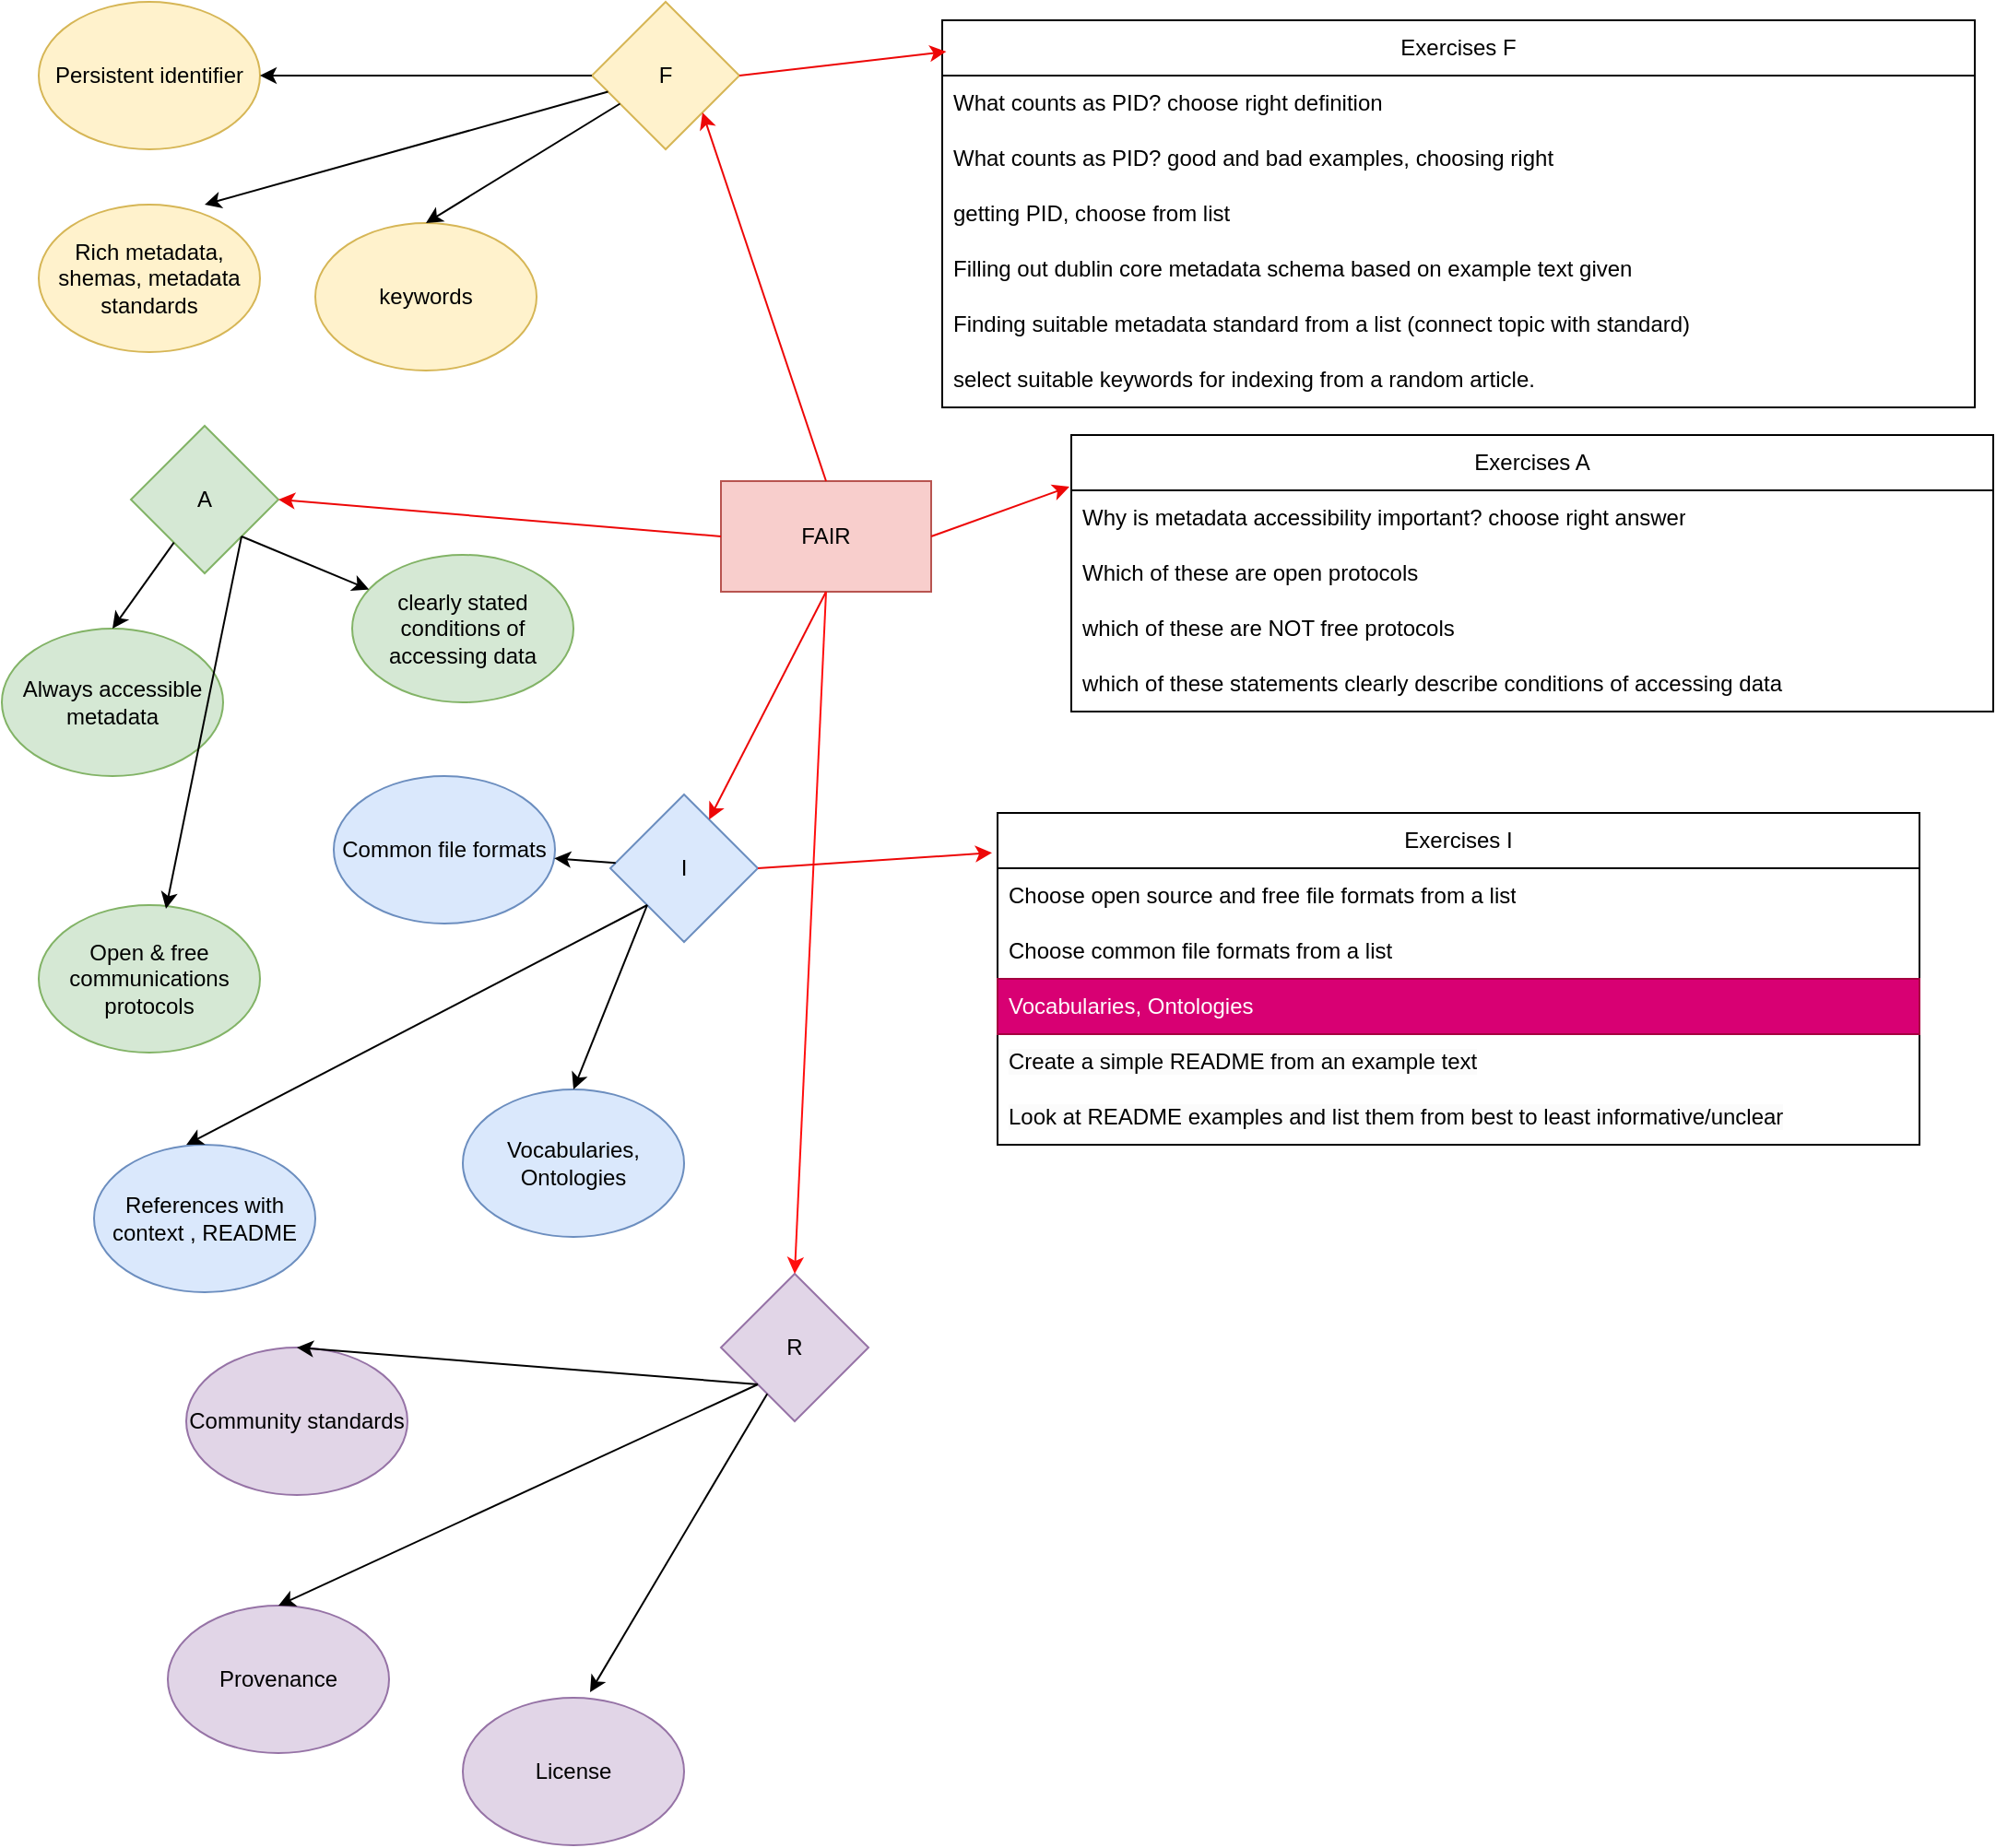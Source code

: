 <mxfile version="21.2.9" type="github">
  <diagram name="Page-1" id="lOp9Iolnu_hH9aW6AQs9">
    <mxGraphModel dx="1161" dy="975" grid="1" gridSize="10" guides="1" tooltips="1" connect="1" arrows="1" fold="1" page="1" pageScale="1" pageWidth="827" pageHeight="1169" math="0" shadow="0">
      <root>
        <mxCell id="0" />
        <mxCell id="1" parent="0" />
        <mxCell id="O3WmLXOsc2p1JHlUY-Gy-1" value="FAIR" style="rounded=0;whiteSpace=wrap;html=1;fillColor=#f8cecc;strokeColor=#b85450;" vertex="1" parent="1">
          <mxGeometry x="390" y="270" width="114" height="60" as="geometry" />
        </mxCell>
        <mxCell id="O3WmLXOsc2p1JHlUY-Gy-2" value="Persistent identifier" style="ellipse;whiteSpace=wrap;html=1;fillColor=#fff2cc;strokeColor=#d6b656;" vertex="1" parent="1">
          <mxGeometry x="20" y="10" width="120" height="80" as="geometry" />
        </mxCell>
        <mxCell id="O3WmLXOsc2p1JHlUY-Gy-3" value="F" style="rhombus;whiteSpace=wrap;html=1;fillColor=#fff2cc;strokeColor=#d6b656;" vertex="1" parent="1">
          <mxGeometry x="320" y="10" width="80" height="80" as="geometry" />
        </mxCell>
        <mxCell id="O3WmLXOsc2p1JHlUY-Gy-4" value="Rich metadata, shemas, metadata standards" style="ellipse;whiteSpace=wrap;html=1;fillColor=#fff2cc;strokeColor=#d6b656;" vertex="1" parent="1">
          <mxGeometry x="20" y="120" width="120" height="80" as="geometry" />
        </mxCell>
        <mxCell id="O3WmLXOsc2p1JHlUY-Gy-5" value="keywords" style="ellipse;whiteSpace=wrap;html=1;fillColor=#fff2cc;strokeColor=#d6b656;" vertex="1" parent="1">
          <mxGeometry x="170" y="130" width="120" height="80" as="geometry" />
        </mxCell>
        <mxCell id="O3WmLXOsc2p1JHlUY-Gy-6" value="" style="endArrow=classic;html=1;rounded=0;exitX=0.5;exitY=0;exitDx=0;exitDy=0;entryX=1;entryY=1;entryDx=0;entryDy=0;strokeColor=#ed0707;" edge="1" parent="1" source="O3WmLXOsc2p1JHlUY-Gy-1" target="O3WmLXOsc2p1JHlUY-Gy-3">
          <mxGeometry width="50" height="50" relative="1" as="geometry">
            <mxPoint x="330" y="230" as="sourcePoint" />
            <mxPoint x="380" y="180" as="targetPoint" />
          </mxGeometry>
        </mxCell>
        <mxCell id="O3WmLXOsc2p1JHlUY-Gy-7" value="" style="endArrow=classic;html=1;rounded=0;entryX=0.75;entryY=0;entryDx=0;entryDy=0;entryPerimeter=0;" edge="1" parent="1" source="O3WmLXOsc2p1JHlUY-Gy-3" target="O3WmLXOsc2p1JHlUY-Gy-4">
          <mxGeometry width="50" height="50" relative="1" as="geometry">
            <mxPoint x="390" y="520" as="sourcePoint" />
            <mxPoint x="80" y="100" as="targetPoint" />
          </mxGeometry>
        </mxCell>
        <mxCell id="O3WmLXOsc2p1JHlUY-Gy-8" value="" style="endArrow=classic;html=1;rounded=0;entryX=0.5;entryY=0;entryDx=0;entryDy=0;" edge="1" parent="1" source="O3WmLXOsc2p1JHlUY-Gy-3" target="O3WmLXOsc2p1JHlUY-Gy-5">
          <mxGeometry width="50" height="50" relative="1" as="geometry">
            <mxPoint x="126" y="86" as="sourcePoint" />
            <mxPoint x="90" y="110" as="targetPoint" />
          </mxGeometry>
        </mxCell>
        <mxCell id="O3WmLXOsc2p1JHlUY-Gy-9" value="" style="endArrow=classic;html=1;rounded=0;entryX=1;entryY=0.5;entryDx=0;entryDy=0;" edge="1" parent="1" source="O3WmLXOsc2p1JHlUY-Gy-3" target="O3WmLXOsc2p1JHlUY-Gy-2">
          <mxGeometry width="50" height="50" relative="1" as="geometry">
            <mxPoint x="136" y="96" as="sourcePoint" />
            <mxPoint x="100" y="120" as="targetPoint" />
          </mxGeometry>
        </mxCell>
        <mxCell id="O3WmLXOsc2p1JHlUY-Gy-10" value="A" style="rhombus;whiteSpace=wrap;html=1;fillColor=#d5e8d4;strokeColor=#82b366;" vertex="1" parent="1">
          <mxGeometry x="70" y="240" width="80" height="80" as="geometry" />
        </mxCell>
        <mxCell id="O3WmLXOsc2p1JHlUY-Gy-11" value="Open &amp;amp; free communications protocols" style="ellipse;whiteSpace=wrap;html=1;fillColor=#d5e8d4;strokeColor=#82b366;" vertex="1" parent="1">
          <mxGeometry x="20" y="500" width="120" height="80" as="geometry" />
        </mxCell>
        <mxCell id="O3WmLXOsc2p1JHlUY-Gy-13" value="clearly stated conditions of accessing data" style="ellipse;whiteSpace=wrap;html=1;fillColor=#d5e8d4;strokeColor=#82b366;" vertex="1" parent="1">
          <mxGeometry x="190" y="310" width="120" height="80" as="geometry" />
        </mxCell>
        <mxCell id="O3WmLXOsc2p1JHlUY-Gy-14" value="Always accessible metadata" style="ellipse;whiteSpace=wrap;html=1;fillColor=#d5e8d4;strokeColor=#82b366;" vertex="1" parent="1">
          <mxGeometry y="350" width="120" height="80" as="geometry" />
        </mxCell>
        <mxCell id="O3WmLXOsc2p1JHlUY-Gy-15" value="" style="endArrow=classic;html=1;rounded=0;entryX=1;entryY=0.5;entryDx=0;entryDy=0;strokeColor=#ed0707;exitX=0;exitY=0.5;exitDx=0;exitDy=0;" edge="1" parent="1" source="O3WmLXOsc2p1JHlUY-Gy-1" target="O3WmLXOsc2p1JHlUY-Gy-10">
          <mxGeometry width="50" height="50" relative="1" as="geometry">
            <mxPoint x="417" y="270" as="sourcePoint" />
            <mxPoint x="250" y="80" as="targetPoint" />
          </mxGeometry>
        </mxCell>
        <mxCell id="O3WmLXOsc2p1JHlUY-Gy-16" value="" style="endArrow=classic;html=1;rounded=0;entryX=0.5;entryY=0;entryDx=0;entryDy=0;" edge="1" parent="1" source="O3WmLXOsc2p1JHlUY-Gy-10" target="O3WmLXOsc2p1JHlUY-Gy-14">
          <mxGeometry width="50" height="50" relative="1" as="geometry">
            <mxPoint x="-290" y="840" as="sourcePoint" />
            <mxPoint x="-240" y="790" as="targetPoint" />
          </mxGeometry>
        </mxCell>
        <mxCell id="O3WmLXOsc2p1JHlUY-Gy-17" value="" style="endArrow=classic;html=1;rounded=0;exitX=1;exitY=1;exitDx=0;exitDy=0;" edge="1" parent="1" source="O3WmLXOsc2p1JHlUY-Gy-10" target="O3WmLXOsc2p1JHlUY-Gy-13">
          <mxGeometry width="50" height="50" relative="1" as="geometry">
            <mxPoint x="-290" y="840" as="sourcePoint" />
            <mxPoint x="-240" y="790" as="targetPoint" />
          </mxGeometry>
        </mxCell>
        <mxCell id="O3WmLXOsc2p1JHlUY-Gy-19" value="" style="endArrow=classic;html=1;rounded=0;exitX=1;exitY=1;exitDx=0;exitDy=0;entryX=0.575;entryY=0.025;entryDx=0;entryDy=0;entryPerimeter=0;" edge="1" parent="1" source="O3WmLXOsc2p1JHlUY-Gy-10" target="O3WmLXOsc2p1JHlUY-Gy-11">
          <mxGeometry width="50" height="50" relative="1" as="geometry">
            <mxPoint x="-290" y="840" as="sourcePoint" />
            <mxPoint x="-240" y="790" as="targetPoint" />
          </mxGeometry>
        </mxCell>
        <mxCell id="O3WmLXOsc2p1JHlUY-Gy-20" value="I" style="rhombus;whiteSpace=wrap;html=1;fillColor=#dae8fc;strokeColor=#6c8ebf;" vertex="1" parent="1">
          <mxGeometry x="330" y="440" width="80" height="80" as="geometry" />
        </mxCell>
        <mxCell id="O3WmLXOsc2p1JHlUY-Gy-21" value="" style="endArrow=classic;html=1;rounded=0;exitX=0.5;exitY=1;exitDx=0;exitDy=0;strokeColor=#ed0707;" edge="1" parent="1" source="O3WmLXOsc2p1JHlUY-Gy-1" target="O3WmLXOsc2p1JHlUY-Gy-20">
          <mxGeometry width="50" height="50" relative="1" as="geometry">
            <mxPoint x="427" y="280" as="sourcePoint" />
            <mxPoint x="250" y="80" as="targetPoint" />
          </mxGeometry>
        </mxCell>
        <mxCell id="O3WmLXOsc2p1JHlUY-Gy-22" value="Common file formats" style="ellipse;whiteSpace=wrap;html=1;fillColor=#dae8fc;strokeColor=#6c8ebf;" vertex="1" parent="1">
          <mxGeometry x="180" y="430" width="120" height="80" as="geometry" />
        </mxCell>
        <mxCell id="O3WmLXOsc2p1JHlUY-Gy-23" value="Vocabularies, Ontologies" style="ellipse;whiteSpace=wrap;html=1;fillColor=#dae8fc;strokeColor=#6c8ebf;" vertex="1" parent="1">
          <mxGeometry x="250" y="600" width="120" height="80" as="geometry" />
        </mxCell>
        <mxCell id="O3WmLXOsc2p1JHlUY-Gy-24" value="References with context , README" style="ellipse;whiteSpace=wrap;html=1;fillColor=#dae8fc;strokeColor=#6c8ebf;" vertex="1" parent="1">
          <mxGeometry x="50" y="630" width="120" height="80" as="geometry" />
        </mxCell>
        <mxCell id="O3WmLXOsc2p1JHlUY-Gy-25" value="" style="endArrow=classic;html=1;rounded=0;entryX=0.417;entryY=0;entryDx=0;entryDy=0;entryPerimeter=0;exitX=0;exitY=1;exitDx=0;exitDy=0;" edge="1" parent="1" source="O3WmLXOsc2p1JHlUY-Gy-20" target="O3WmLXOsc2p1JHlUY-Gy-24">
          <mxGeometry width="50" height="50" relative="1" as="geometry">
            <mxPoint x="370" y="700" as="sourcePoint" />
            <mxPoint x="420" y="650" as="targetPoint" />
          </mxGeometry>
        </mxCell>
        <mxCell id="O3WmLXOsc2p1JHlUY-Gy-27" value="" style="endArrow=classic;html=1;rounded=0;entryX=0.5;entryY=0;entryDx=0;entryDy=0;exitX=0;exitY=1;exitDx=0;exitDy=0;" edge="1" parent="1" source="O3WmLXOsc2p1JHlUY-Gy-20" target="O3WmLXOsc2p1JHlUY-Gy-23">
          <mxGeometry width="50" height="50" relative="1" as="geometry">
            <mxPoint x="230" y="690" as="sourcePoint" />
            <mxPoint x="260" y="800" as="targetPoint" />
          </mxGeometry>
        </mxCell>
        <mxCell id="O3WmLXOsc2p1JHlUY-Gy-28" value="" style="endArrow=classic;html=1;rounded=0;" edge="1" parent="1" source="O3WmLXOsc2p1JHlUY-Gy-20" target="O3WmLXOsc2p1JHlUY-Gy-22">
          <mxGeometry width="50" height="50" relative="1" as="geometry">
            <mxPoint x="240" y="700" as="sourcePoint" />
            <mxPoint x="270" y="810" as="targetPoint" />
          </mxGeometry>
        </mxCell>
        <mxCell id="O3WmLXOsc2p1JHlUY-Gy-29" value="R" style="rhombus;whiteSpace=wrap;html=1;fillColor=#e1d5e7;strokeColor=#9673a6;" vertex="1" parent="1">
          <mxGeometry x="390" y="700" width="80" height="80" as="geometry" />
        </mxCell>
        <mxCell id="O3WmLXOsc2p1JHlUY-Gy-30" value="" style="endArrow=classic;html=1;rounded=0;entryX=0.5;entryY=0;entryDx=0;entryDy=0;exitX=0.5;exitY=1;exitDx=0;exitDy=0;fontStyle=1;strokeColor=#FF0F0F;" edge="1" parent="1" source="O3WmLXOsc2p1JHlUY-Gy-1" target="O3WmLXOsc2p1JHlUY-Gy-29">
          <mxGeometry width="50" height="50" relative="1" as="geometry">
            <mxPoint x="550" y="320" as="sourcePoint" />
            <mxPoint x="580" y="430" as="targetPoint" />
          </mxGeometry>
        </mxCell>
        <mxCell id="O3WmLXOsc2p1JHlUY-Gy-31" value="License" style="ellipse;whiteSpace=wrap;html=1;fillColor=#e1d5e7;strokeColor=#9673a6;" vertex="1" parent="1">
          <mxGeometry x="250" y="930" width="120" height="80" as="geometry" />
        </mxCell>
        <mxCell id="O3WmLXOsc2p1JHlUY-Gy-32" value="Provenance" style="ellipse;whiteSpace=wrap;html=1;fillColor=#e1d5e7;strokeColor=#9673a6;" vertex="1" parent="1">
          <mxGeometry x="90" y="880" width="120" height="80" as="geometry" />
        </mxCell>
        <mxCell id="O3WmLXOsc2p1JHlUY-Gy-33" value="Community standards" style="ellipse;whiteSpace=wrap;html=1;fillColor=#e1d5e7;strokeColor=#9673a6;" vertex="1" parent="1">
          <mxGeometry x="100" y="740" width="120" height="80" as="geometry" />
        </mxCell>
        <mxCell id="O3WmLXOsc2p1JHlUY-Gy-34" value="" style="endArrow=classic;html=1;rounded=0;entryX=0.5;entryY=0;entryDx=0;entryDy=0;exitX=0;exitY=1;exitDx=0;exitDy=0;" edge="1" parent="1" source="O3WmLXOsc2p1JHlUY-Gy-29" target="O3WmLXOsc2p1JHlUY-Gy-33">
          <mxGeometry width="50" height="50" relative="1" as="geometry">
            <mxPoint x="260" y="720" as="sourcePoint" />
            <mxPoint x="290" y="830" as="targetPoint" />
            <Array as="points" />
          </mxGeometry>
        </mxCell>
        <mxCell id="O3WmLXOsc2p1JHlUY-Gy-35" value="" style="endArrow=classic;html=1;rounded=0;entryX=0.5;entryY=0;entryDx=0;entryDy=0;" edge="1" parent="1" target="O3WmLXOsc2p1JHlUY-Gy-32">
          <mxGeometry width="50" height="50" relative="1" as="geometry">
            <mxPoint x="410" y="760" as="sourcePoint" />
            <mxPoint x="300" y="840" as="targetPoint" />
          </mxGeometry>
        </mxCell>
        <mxCell id="O3WmLXOsc2p1JHlUY-Gy-36" value="" style="endArrow=classic;html=1;rounded=0;entryX=0.575;entryY=-0.037;entryDx=0;entryDy=0;entryPerimeter=0;" edge="1" parent="1" source="O3WmLXOsc2p1JHlUY-Gy-29" target="O3WmLXOsc2p1JHlUY-Gy-31">
          <mxGeometry width="50" height="50" relative="1" as="geometry">
            <mxPoint x="280" y="740" as="sourcePoint" />
            <mxPoint x="310" y="850" as="targetPoint" />
          </mxGeometry>
        </mxCell>
        <mxCell id="O3WmLXOsc2p1JHlUY-Gy-38" value="Exercises F" style="swimlane;fontStyle=0;childLayout=stackLayout;horizontal=1;startSize=30;horizontalStack=0;resizeParent=1;resizeParentMax=0;resizeLast=0;collapsible=1;marginBottom=0;whiteSpace=wrap;html=1;" vertex="1" parent="1">
          <mxGeometry x="510" y="20" width="560" height="210" as="geometry" />
        </mxCell>
        <mxCell id="O3WmLXOsc2p1JHlUY-Gy-39" value="What counts as PID? choose right definition" style="text;strokeColor=none;fillColor=none;align=left;verticalAlign=middle;spacingLeft=4;spacingRight=4;overflow=hidden;points=[[0,0.5],[1,0.5]];portConstraint=eastwest;rotatable=0;whiteSpace=wrap;html=1;" vertex="1" parent="O3WmLXOsc2p1JHlUY-Gy-38">
          <mxGeometry y="30" width="560" height="30" as="geometry" />
        </mxCell>
        <mxCell id="O3WmLXOsc2p1JHlUY-Gy-43" value="What counts as PID? good and bad examples, choosing right" style="text;strokeColor=none;fillColor=none;align=left;verticalAlign=middle;spacingLeft=4;spacingRight=4;overflow=hidden;points=[[0,0.5],[1,0.5]];portConstraint=eastwest;rotatable=0;whiteSpace=wrap;html=1;" vertex="1" parent="O3WmLXOsc2p1JHlUY-Gy-38">
          <mxGeometry y="60" width="560" height="30" as="geometry" />
        </mxCell>
        <mxCell id="O3WmLXOsc2p1JHlUY-Gy-40" value="getting PID, choose from list&amp;nbsp;" style="text;strokeColor=none;fillColor=none;align=left;verticalAlign=middle;spacingLeft=4;spacingRight=4;overflow=hidden;points=[[0,0.5],[1,0.5]];portConstraint=eastwest;rotatable=0;whiteSpace=wrap;html=1;" vertex="1" parent="O3WmLXOsc2p1JHlUY-Gy-38">
          <mxGeometry y="90" width="560" height="30" as="geometry" />
        </mxCell>
        <mxCell id="O3WmLXOsc2p1JHlUY-Gy-44" value="Filling out dublin core metadata schema based on example text given&amp;nbsp;" style="text;strokeColor=none;fillColor=none;align=left;verticalAlign=middle;spacingLeft=4;spacingRight=4;overflow=hidden;points=[[0,0.5],[1,0.5]];portConstraint=eastwest;rotatable=0;whiteSpace=wrap;html=1;" vertex="1" parent="O3WmLXOsc2p1JHlUY-Gy-38">
          <mxGeometry y="120" width="560" height="30" as="geometry" />
        </mxCell>
        <mxCell id="O3WmLXOsc2p1JHlUY-Gy-46" value="Finding suitable metadata standard from a list (connect topic with standard)" style="text;strokeColor=none;fillColor=none;align=left;verticalAlign=middle;spacingLeft=4;spacingRight=4;overflow=hidden;points=[[0,0.5],[1,0.5]];portConstraint=eastwest;rotatable=0;whiteSpace=wrap;html=1;" vertex="1" parent="O3WmLXOsc2p1JHlUY-Gy-38">
          <mxGeometry y="150" width="560" height="30" as="geometry" />
        </mxCell>
        <mxCell id="O3WmLXOsc2p1JHlUY-Gy-45" value="select suitable keywords for indexing from a random article." style="text;strokeColor=none;fillColor=none;align=left;verticalAlign=middle;spacingLeft=4;spacingRight=4;overflow=hidden;points=[[0,0.5],[1,0.5]];portConstraint=eastwest;rotatable=0;whiteSpace=wrap;html=1;" vertex="1" parent="O3WmLXOsc2p1JHlUY-Gy-38">
          <mxGeometry y="180" width="560" height="30" as="geometry" />
        </mxCell>
        <mxCell id="O3WmLXOsc2p1JHlUY-Gy-47" value="" style="endArrow=classic;html=1;rounded=0;exitX=1;exitY=0.5;exitDx=0;exitDy=0;entryX=0.004;entryY=0.081;entryDx=0;entryDy=0;strokeColor=#ed0707;entryPerimeter=0;" edge="1" parent="1" source="O3WmLXOsc2p1JHlUY-Gy-3" target="O3WmLXOsc2p1JHlUY-Gy-38">
          <mxGeometry width="50" height="50" relative="1" as="geometry">
            <mxPoint x="427" y="280" as="sourcePoint" />
            <mxPoint x="390" y="80" as="targetPoint" />
          </mxGeometry>
        </mxCell>
        <mxCell id="O3WmLXOsc2p1JHlUY-Gy-48" value="Exercises A" style="swimlane;fontStyle=0;childLayout=stackLayout;horizontal=1;startSize=30;horizontalStack=0;resizeParent=1;resizeParentMax=0;resizeLast=0;collapsible=1;marginBottom=0;whiteSpace=wrap;html=1;" vertex="1" parent="1">
          <mxGeometry x="580" y="245" width="500" height="150" as="geometry" />
        </mxCell>
        <mxCell id="O3WmLXOsc2p1JHlUY-Gy-49" value="Why is metadata accessibility important? choose right answer" style="text;strokeColor=none;fillColor=none;align=left;verticalAlign=middle;spacingLeft=4;spacingRight=4;overflow=hidden;points=[[0,0.5],[1,0.5]];portConstraint=eastwest;rotatable=0;whiteSpace=wrap;html=1;" vertex="1" parent="O3WmLXOsc2p1JHlUY-Gy-48">
          <mxGeometry y="30" width="500" height="30" as="geometry" />
        </mxCell>
        <mxCell id="O3WmLXOsc2p1JHlUY-Gy-50" value="Which of these are open protocols" style="text;strokeColor=none;fillColor=none;align=left;verticalAlign=middle;spacingLeft=4;spacingRight=4;overflow=hidden;points=[[0,0.5],[1,0.5]];portConstraint=eastwest;rotatable=0;whiteSpace=wrap;html=1;" vertex="1" parent="O3WmLXOsc2p1JHlUY-Gy-48">
          <mxGeometry y="60" width="500" height="30" as="geometry" />
        </mxCell>
        <mxCell id="O3WmLXOsc2p1JHlUY-Gy-51" value="which of these are NOT free protocols" style="text;strokeColor=none;fillColor=none;align=left;verticalAlign=middle;spacingLeft=4;spacingRight=4;overflow=hidden;points=[[0,0.5],[1,0.5]];portConstraint=eastwest;rotatable=0;whiteSpace=wrap;html=1;" vertex="1" parent="O3WmLXOsc2p1JHlUY-Gy-48">
          <mxGeometry y="90" width="500" height="30" as="geometry" />
        </mxCell>
        <mxCell id="O3WmLXOsc2p1JHlUY-Gy-52" value="which of these statements clearly describe conditions of accessing data" style="text;strokeColor=none;fillColor=none;align=left;verticalAlign=middle;spacingLeft=4;spacingRight=4;overflow=hidden;points=[[0,0.5],[1,0.5]];portConstraint=eastwest;rotatable=0;whiteSpace=wrap;html=1;" vertex="1" parent="O3WmLXOsc2p1JHlUY-Gy-48">
          <mxGeometry y="120" width="500" height="30" as="geometry" />
        </mxCell>
        <mxCell id="O3WmLXOsc2p1JHlUY-Gy-55" value="" style="endArrow=classic;html=1;rounded=0;exitX=1;exitY=0.5;exitDx=0;exitDy=0;entryX=-0.002;entryY=0.187;entryDx=0;entryDy=0;strokeColor=#ed0707;entryPerimeter=0;" edge="1" parent="1" source="O3WmLXOsc2p1JHlUY-Gy-1" target="O3WmLXOsc2p1JHlUY-Gy-48">
          <mxGeometry width="50" height="50" relative="1" as="geometry">
            <mxPoint x="410" y="60" as="sourcePoint" />
            <mxPoint x="522" y="47" as="targetPoint" />
            <Array as="points" />
          </mxGeometry>
        </mxCell>
        <mxCell id="O3WmLXOsc2p1JHlUY-Gy-56" value="Exercises I" style="swimlane;fontStyle=0;childLayout=stackLayout;horizontal=1;startSize=30;horizontalStack=0;resizeParent=1;resizeParentMax=0;resizeLast=0;collapsible=1;marginBottom=0;whiteSpace=wrap;html=1;" vertex="1" parent="1">
          <mxGeometry x="540" y="450" width="500" height="180" as="geometry" />
        </mxCell>
        <mxCell id="O3WmLXOsc2p1JHlUY-Gy-57" value="Choose open source and free file formats from a list" style="text;strokeColor=none;fillColor=none;align=left;verticalAlign=middle;spacingLeft=4;spacingRight=4;overflow=hidden;points=[[0,0.5],[1,0.5]];portConstraint=eastwest;rotatable=0;whiteSpace=wrap;html=1;" vertex="1" parent="O3WmLXOsc2p1JHlUY-Gy-56">
          <mxGeometry y="30" width="500" height="30" as="geometry" />
        </mxCell>
        <mxCell id="O3WmLXOsc2p1JHlUY-Gy-58" value="Choose common file formats from a list" style="text;strokeColor=none;fillColor=none;align=left;verticalAlign=middle;spacingLeft=4;spacingRight=4;overflow=hidden;points=[[0,0.5],[1,0.5]];portConstraint=eastwest;rotatable=0;whiteSpace=wrap;html=1;" vertex="1" parent="O3WmLXOsc2p1JHlUY-Gy-56">
          <mxGeometry y="60" width="500" height="30" as="geometry" />
        </mxCell>
        <mxCell id="O3WmLXOsc2p1JHlUY-Gy-59" value="Vocabularies, Ontologies" style="text;strokeColor=#A50040;fillColor=#d80073;align=left;verticalAlign=middle;spacingLeft=4;spacingRight=4;overflow=hidden;points=[[0,0.5],[1,0.5]];portConstraint=eastwest;rotatable=0;whiteSpace=wrap;html=1;fontColor=#ffffff;" vertex="1" parent="O3WmLXOsc2p1JHlUY-Gy-56">
          <mxGeometry y="90" width="500" height="30" as="geometry" />
        </mxCell>
        <mxCell id="O3WmLXOsc2p1JHlUY-Gy-60" value="&lt;meta charset=&quot;utf-8&quot;&gt;&lt;span style=&quot;color: rgb(0, 0, 0); font-family: Helvetica; font-size: 12px; font-style: normal; font-variant-ligatures: normal; font-variant-caps: normal; font-weight: 400; letter-spacing: normal; orphans: 2; text-align: left; text-indent: 0px; text-transform: none; widows: 2; word-spacing: 0px; -webkit-text-stroke-width: 0px; background-color: rgb(251, 251, 251); text-decoration-thickness: initial; text-decoration-style: initial; text-decoration-color: initial; float: none; display: inline !important;&quot;&gt;Create a simple README from an example text&lt;/span&gt;" style="text;strokeColor=none;fillColor=none;align=left;verticalAlign=middle;spacingLeft=4;spacingRight=4;overflow=hidden;points=[[0,0.5],[1,0.5]];portConstraint=eastwest;rotatable=0;whiteSpace=wrap;html=1;" vertex="1" parent="O3WmLXOsc2p1JHlUY-Gy-56">
          <mxGeometry y="120" width="500" height="30" as="geometry" />
        </mxCell>
        <mxCell id="O3WmLXOsc2p1JHlUY-Gy-67" value="&lt;span style=&quot;color: rgb(0, 0, 0); font-family: Helvetica; font-size: 12px; font-style: normal; font-variant-ligatures: normal; font-variant-caps: normal; font-weight: 400; letter-spacing: normal; orphans: 2; text-align: left; text-indent: 0px; text-transform: none; widows: 2; word-spacing: 0px; -webkit-text-stroke-width: 0px; background-color: rgb(251, 251, 251); text-decoration-thickness: initial; text-decoration-style: initial; text-decoration-color: initial; float: none; display: inline !important;&quot;&gt;Look at README examples and list them from best to least informative/unclear&lt;/span&gt;" style="text;strokeColor=none;fillColor=none;align=left;verticalAlign=middle;spacingLeft=4;spacingRight=4;overflow=hidden;points=[[0,0.5],[1,0.5]];portConstraint=eastwest;rotatable=0;whiteSpace=wrap;html=1;" vertex="1" parent="O3WmLXOsc2p1JHlUY-Gy-56">
          <mxGeometry y="150" width="500" height="30" as="geometry" />
        </mxCell>
        <mxCell id="O3WmLXOsc2p1JHlUY-Gy-61" value="" style="endArrow=classic;html=1;rounded=0;strokeColor=#ed0707;exitX=1;exitY=0.5;exitDx=0;exitDy=0;entryX=-0.006;entryY=0.12;entryDx=0;entryDy=0;entryPerimeter=0;" edge="1" parent="1" source="O3WmLXOsc2p1JHlUY-Gy-20" target="O3WmLXOsc2p1JHlUY-Gy-56">
          <mxGeometry width="50" height="50" relative="1" as="geometry">
            <mxPoint x="490" y="370" as="sourcePoint" />
            <mxPoint x="530" y="460" as="targetPoint" />
            <Array as="points" />
          </mxGeometry>
        </mxCell>
      </root>
    </mxGraphModel>
  </diagram>
</mxfile>
